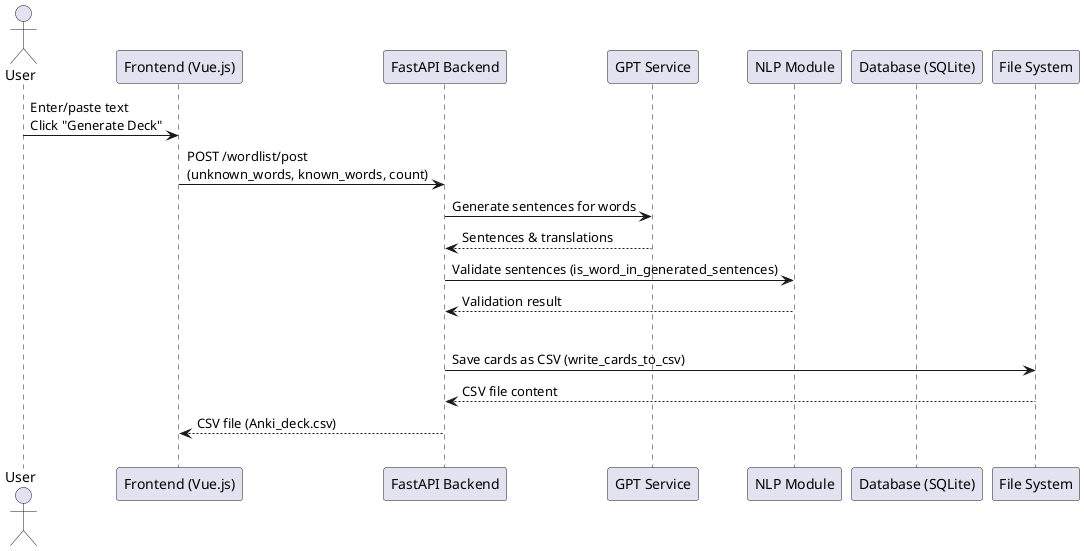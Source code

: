 @startuml
actor User
participant "Frontend (Vue.js)" as Frontend
participant "FastAPI Backend" as Backend
participant "GPT Service" as GPT
participant "NLP Module" as NLP
participant "Database (SQLite)" as DB
participant "File System" as FS

User -> Frontend : Enter/paste text\nClick "Generate Deck"
Frontend -> Backend : POST /wordlist/post\n(unknown_words, known_words, count)
Backend -> GPT : Generate sentences for words
GPT --> Backend : Sentences & translations
Backend -> NLP : Validate sentences (is_word_in_generated_sentences)
NLP --> Backend : Validation result
alt All sentences valid
    Backend -> FS : Save cards as CSV (write_cards_to_csv)
    FS --> Backend : CSV file content
    Backend --> Frontend : CSV file (Anki_deck.csv)
else Some
